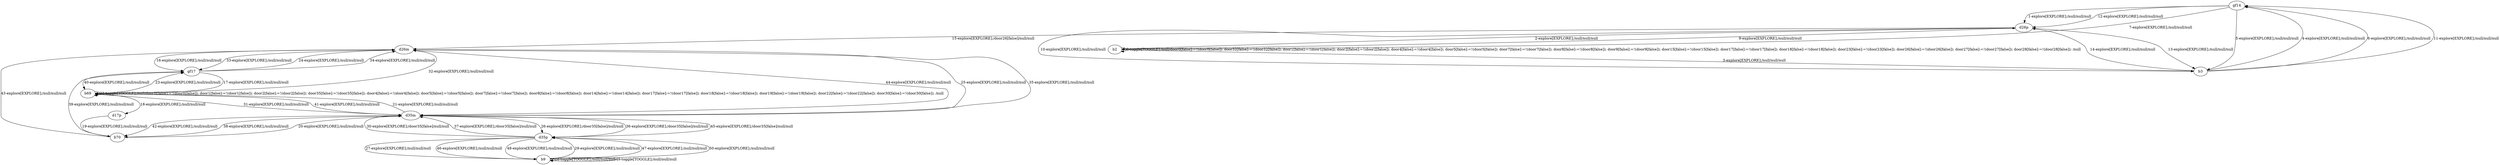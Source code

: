 # Total number of goals covered by this test: 1
# b9 --> b9

digraph g {
"gf14" -> "d26p" [label = "1-explore[EXPLORE];/null/null/null"];
"d26p" -> "b2" [label = "2-explore[EXPLORE];/null/null/null"];
"b2" -> "b3" [label = "3-explore[EXPLORE];/null/null/null"];
"b3" -> "gf14" [label = "4-explore[EXPLORE];/null/null/null"];
"gf14" -> "b3" [label = "5-explore[EXPLORE];/null/null/null"];
"b3" -> "gf14" [label = "6-explore[EXPLORE];/null/null/null"];
"gf14" -> "b2" [label = "7-explore[EXPLORE];/null/null/null"];
"b2" -> "b2" [label = "8-toggle[TOGGLE];/null/door0[false]:=!(door0[false]); door32[false]:=!(door32[false]); door1[false]:=!(door1[false]); door2[false]:=!(door2[false]); door4[false]:=!(door4[false]); door5[false]:=!(door5[false]); door7[false]:=!(door7[false]); door8[false]:=!(door8[false]); door9[false]:=!(door9[false]); door15[false]:=!(door15[false]); door17[false]:=!(door17[false]); door18[false]:=!(door18[false]); door23[false]:=!(door23[false]); door26[false]:=!(door26[false]); door27[false]:=!(door27[false]); door28[false]:=!(door28[false]); /null"];
"b2" -> "d26p" [label = "9-explore[EXPLORE];/null/null/null"];
"d26p" -> "b3" [label = "10-explore[EXPLORE];/null/null/null"];
"b3" -> "gf14" [label = "11-explore[EXPLORE];/null/null/null"];
"gf14" -> "d26p" [label = "12-explore[EXPLORE];/null/null/null"];
"d26p" -> "b3" [label = "13-explore[EXPLORE];/null/null/null"];
"b3" -> "d26p" [label = "14-explore[EXPLORE];/null/null/null"];
"d26p" -> "d26m" [label = "15-explore[EXPLORE];/door26[false]/null/null"];
"d26m" -> "gf17" [label = "16-explore[EXPLORE];/null/null/null"];
"gf17" -> "b69" [label = "17-explore[EXPLORE];/null/null/null"];
"b69" -> "d17p" [label = "18-explore[EXPLORE];/null/null/null"];
"d17p" -> "b70" [label = "19-explore[EXPLORE];/null/null/null"];
"b70" -> "d35m" [label = "20-explore[EXPLORE];/null/null/null"];
"d35m" -> "b69" [label = "21-explore[EXPLORE];/null/null/null"];
"b69" -> "b69" [label = "22-toggle[TOGGLE];/null/door0[false]:=!(door0[false]); door1[false]:=!(door1[false]); door2[false]:=!(door2[false]); door35[false]:=!(door35[false]); door4[false]:=!(door4[false]); door5[false]:=!(door5[false]); door7[false]:=!(door7[false]); door8[false]:=!(door8[false]); door14[false]:=!(door14[false]); door17[false]:=!(door17[false]); door18[false]:=!(door18[false]); door19[false]:=!(door19[false]); door22[false]:=!(door22[false]); door30[false]:=!(door30[false]); /null"];
"b69" -> "gf17" [label = "23-explore[EXPLORE];/null/null/null"];
"gf17" -> "d26m" [label = "24-explore[EXPLORE];/null/null/null"];
"d26m" -> "d35m" [label = "25-explore[EXPLORE];/null/null/null"];
"d35m" -> "d35p" [label = "26-explore[EXPLORE];/door35[false]/null/null"];
"d35p" -> "b9" [label = "27-explore[EXPLORE];/null/null/null"];
"b9" -> "b9" [label = "28-toggle[TOGGLE];/null/null/null"];
"b9" -> "d35p" [label = "29-explore[EXPLORE];/null/null/null"];
"d35p" -> "d35m" [label = "30-explore[EXPLORE];/door35[false]/null/null"];
"d35m" -> "b69" [label = "31-explore[EXPLORE];/null/null/null"];
"b69" -> "d26m" [label = "32-explore[EXPLORE];/null/null/null"];
"d26m" -> "gf17" [label = "33-explore[EXPLORE];/null/null/null"];
"gf17" -> "d26m" [label = "34-explore[EXPLORE];/null/null/null"];
"d26m" -> "d35m" [label = "35-explore[EXPLORE];/null/null/null"];
"d35m" -> "d35p" [label = "36-explore[EXPLORE];/door35[false]/null/null"];
"d35p" -> "d35m" [label = "37-explore[EXPLORE];/door35[false]/null/null"];
"d35m" -> "b70" [label = "38-explore[EXPLORE];/null/null/null"];
"b70" -> "gf17" [label = "39-explore[EXPLORE];/null/null/null"];
"gf17" -> "b69" [label = "40-explore[EXPLORE];/null/null/null"];
"b69" -> "d35m" [label = "41-explore[EXPLORE];/null/null/null"];
"d35m" -> "b70" [label = "42-explore[EXPLORE];/null/null/null"];
"b70" -> "d26m" [label = "43-explore[EXPLORE];/null/null/null"];
"d26m" -> "d35m" [label = "44-explore[EXPLORE];/null/null/null"];
"d35m" -> "d35p" [label = "45-explore[EXPLORE];/door35[false]/null/null"];
"d35p" -> "b9" [label = "46-explore[EXPLORE];/null/null/null"];
"b9" -> "d35p" [label = "47-explore[EXPLORE];/null/null/null"];
"d35p" -> "b9" [label = "48-explore[EXPLORE];/null/null/null"];
"b9" -> "b9" [label = "49-toggle[TOGGLE];/null/null/null"];
"b9" -> "d35p" [label = "50-explore[EXPLORE];/null/null/null"];
}